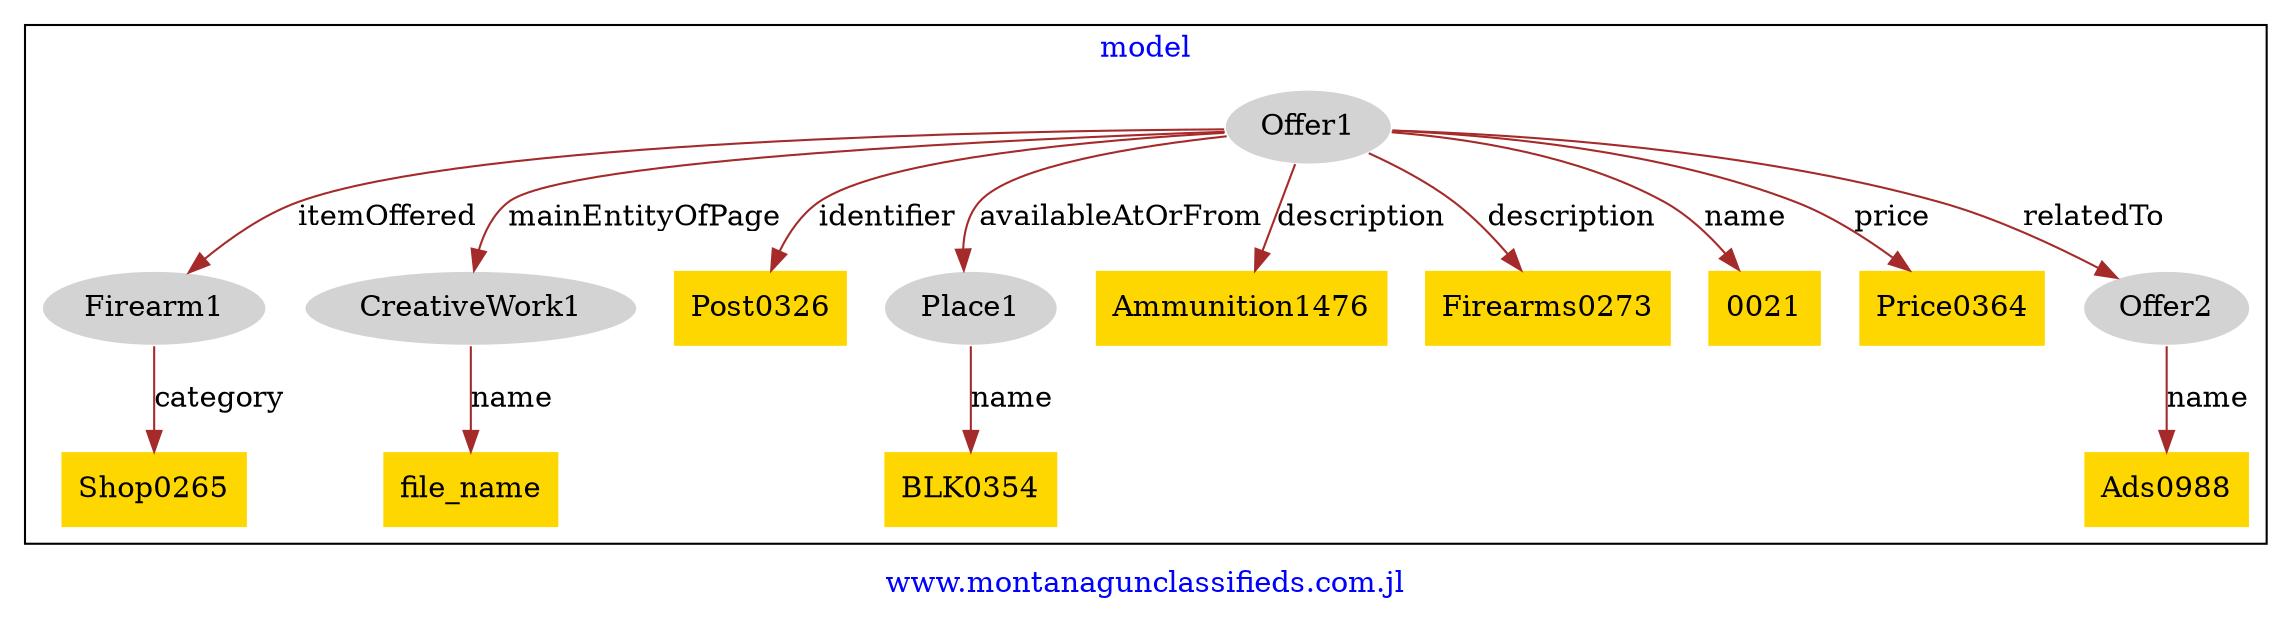 digraph n0 {
fontcolor="blue"
remincross="true"
label="www.montanagunclassifieds.com.jl"
subgraph cluster {
label="model"
n2[style="filled",color="white",fillcolor="lightgray",label="Firearm1"];
n3[shape="plaintext",style="filled",fillcolor="gold",label="Shop0265"];
n4[style="filled",color="white",fillcolor="lightgray",label="CreativeWork1"];
n5[shape="plaintext",style="filled",fillcolor="gold",label="file_name"];
n6[style="filled",color="white",fillcolor="lightgray",label="Offer1"];
n7[shape="plaintext",style="filled",fillcolor="gold",label="Post0326"];
n8[style="filled",color="white",fillcolor="lightgray",label="Place1"];
n9[shape="plaintext",style="filled",fillcolor="gold",label="Ammunition1476"];
n10[shape="plaintext",style="filled",fillcolor="gold",label="Firearms0273"];
n11[shape="plaintext",style="filled",fillcolor="gold",label="0021"];
n12[shape="plaintext",style="filled",fillcolor="gold",label="Price0364"];
n13[style="filled",color="white",fillcolor="lightgray",label="Offer2"];
n14[shape="plaintext",style="filled",fillcolor="gold",label="Ads0988"];
n15[shape="plaintext",style="filled",fillcolor="gold",label="BLK0354"];
}
n2 -> n3[color="brown",fontcolor="black",label="category"]
n4 -> n5[color="brown",fontcolor="black",label="name"]
n6 -> n7[color="brown",fontcolor="black",label="identifier"]
n6 -> n8[color="brown",fontcolor="black",label="availableAtOrFrom"]
n6 -> n9[color="brown",fontcolor="black",label="description"]
n6 -> n10[color="brown",fontcolor="black",label="description"]
n6 -> n2[color="brown",fontcolor="black",label="itemOffered"]
n6 -> n4[color="brown",fontcolor="black",label="mainEntityOfPage"]
n6 -> n11[color="brown",fontcolor="black",label="name"]
n6 -> n12[color="brown",fontcolor="black",label="price"]
n6 -> n13[color="brown",fontcolor="black",label="relatedTo"]
n13 -> n14[color="brown",fontcolor="black",label="name"]
n8 -> n15[color="brown",fontcolor="black",label="name"]
}
